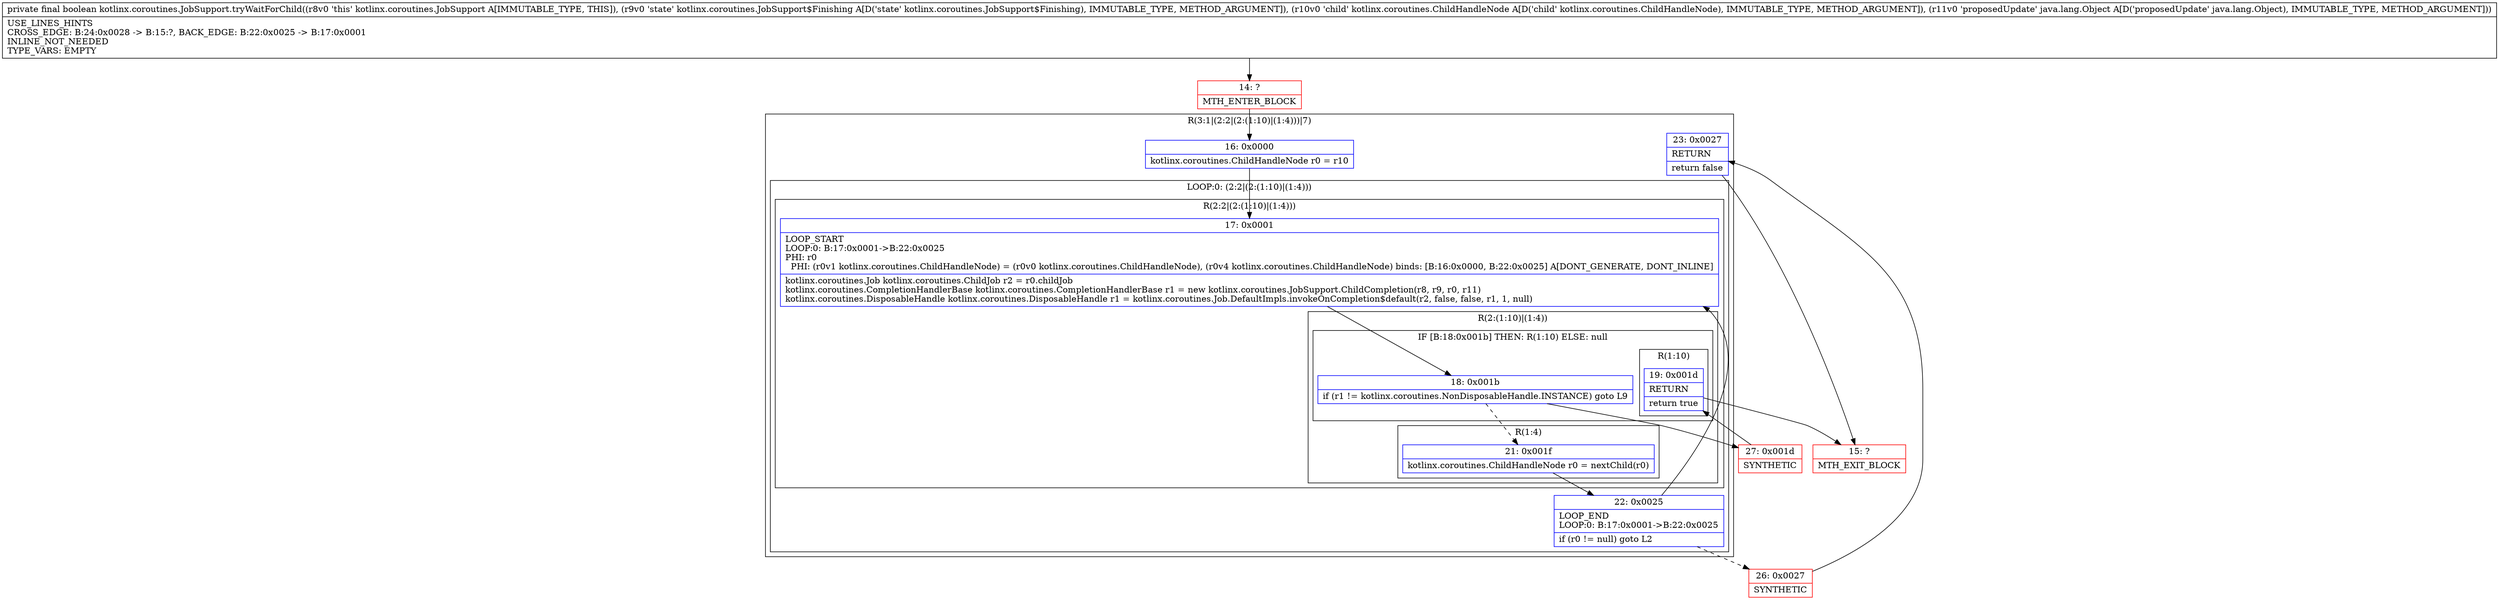 digraph "CFG forkotlinx.coroutines.JobSupport.tryWaitForChild(Lkotlinx\/coroutines\/JobSupport$Finishing;Lkotlinx\/coroutines\/ChildHandleNode;Ljava\/lang\/Object;)Z" {
subgraph cluster_Region_1541926168 {
label = "R(3:1|(2:2|(2:(1:10)|(1:4)))|7)";
node [shape=record,color=blue];
Node_16 [shape=record,label="{16\:\ 0x0000|kotlinx.coroutines.ChildHandleNode r0 = r10\l}"];
subgraph cluster_LoopRegion_2046921447 {
label = "LOOP:0: (2:2|(2:(1:10)|(1:4)))";
node [shape=record,color=blue];
Node_22 [shape=record,label="{22\:\ 0x0025|LOOP_END\lLOOP:0: B:17:0x0001\-\>B:22:0x0025\l|if (r0 != null) goto L2\l}"];
subgraph cluster_Region_2060560592 {
label = "R(2:2|(2:(1:10)|(1:4)))";
node [shape=record,color=blue];
Node_17 [shape=record,label="{17\:\ 0x0001|LOOP_START\lLOOP:0: B:17:0x0001\-\>B:22:0x0025\lPHI: r0 \l  PHI: (r0v1 kotlinx.coroutines.ChildHandleNode) = (r0v0 kotlinx.coroutines.ChildHandleNode), (r0v4 kotlinx.coroutines.ChildHandleNode) binds: [B:16:0x0000, B:22:0x0025] A[DONT_GENERATE, DONT_INLINE]\l|kotlinx.coroutines.Job kotlinx.coroutines.ChildJob r2 = r0.childJob\lkotlinx.coroutines.CompletionHandlerBase kotlinx.coroutines.CompletionHandlerBase r1 = new kotlinx.coroutines.JobSupport.ChildCompletion(r8, r9, r0, r11)\lkotlinx.coroutines.DisposableHandle kotlinx.coroutines.DisposableHandle r1 = kotlinx.coroutines.Job.DefaultImpls.invokeOnCompletion$default(r2, false, false, r1, 1, null)\l}"];
subgraph cluster_Region_121346428 {
label = "R(2:(1:10)|(1:4))";
node [shape=record,color=blue];
subgraph cluster_IfRegion_510273426 {
label = "IF [B:18:0x001b] THEN: R(1:10) ELSE: null";
node [shape=record,color=blue];
Node_18 [shape=record,label="{18\:\ 0x001b|if (r1 != kotlinx.coroutines.NonDisposableHandle.INSTANCE) goto L9\l}"];
subgraph cluster_Region_709265807 {
label = "R(1:10)";
node [shape=record,color=blue];
Node_19 [shape=record,label="{19\:\ 0x001d|RETURN\l|return true\l}"];
}
}
subgraph cluster_Region_2091069980 {
label = "R(1:4)";
node [shape=record,color=blue];
Node_21 [shape=record,label="{21\:\ 0x001f|kotlinx.coroutines.ChildHandleNode r0 = nextChild(r0)\l}"];
}
}
}
}
Node_23 [shape=record,label="{23\:\ 0x0027|RETURN\l|return false\l}"];
}
Node_14 [shape=record,color=red,label="{14\:\ ?|MTH_ENTER_BLOCK\l}"];
Node_26 [shape=record,color=red,label="{26\:\ 0x0027|SYNTHETIC\l}"];
Node_15 [shape=record,color=red,label="{15\:\ ?|MTH_EXIT_BLOCK\l}"];
Node_27 [shape=record,color=red,label="{27\:\ 0x001d|SYNTHETIC\l}"];
MethodNode[shape=record,label="{private final boolean kotlinx.coroutines.JobSupport.tryWaitForChild((r8v0 'this' kotlinx.coroutines.JobSupport A[IMMUTABLE_TYPE, THIS]), (r9v0 'state' kotlinx.coroutines.JobSupport$Finishing A[D('state' kotlinx.coroutines.JobSupport$Finishing), IMMUTABLE_TYPE, METHOD_ARGUMENT]), (r10v0 'child' kotlinx.coroutines.ChildHandleNode A[D('child' kotlinx.coroutines.ChildHandleNode), IMMUTABLE_TYPE, METHOD_ARGUMENT]), (r11v0 'proposedUpdate' java.lang.Object A[D('proposedUpdate' java.lang.Object), IMMUTABLE_TYPE, METHOD_ARGUMENT]))  | USE_LINES_HINTS\lCROSS_EDGE: B:24:0x0028 \-\> B:15:?, BACK_EDGE: B:22:0x0025 \-\> B:17:0x0001\lINLINE_NOT_NEEDED\lTYPE_VARS: EMPTY\l}"];
MethodNode -> Node_14;Node_16 -> Node_17;
Node_22 -> Node_17;
Node_22 -> Node_26[style=dashed];
Node_17 -> Node_18;
Node_18 -> Node_21[style=dashed];
Node_18 -> Node_27;
Node_19 -> Node_15;
Node_21 -> Node_22;
Node_23 -> Node_15;
Node_14 -> Node_16;
Node_26 -> Node_23;
Node_27 -> Node_19;
}

